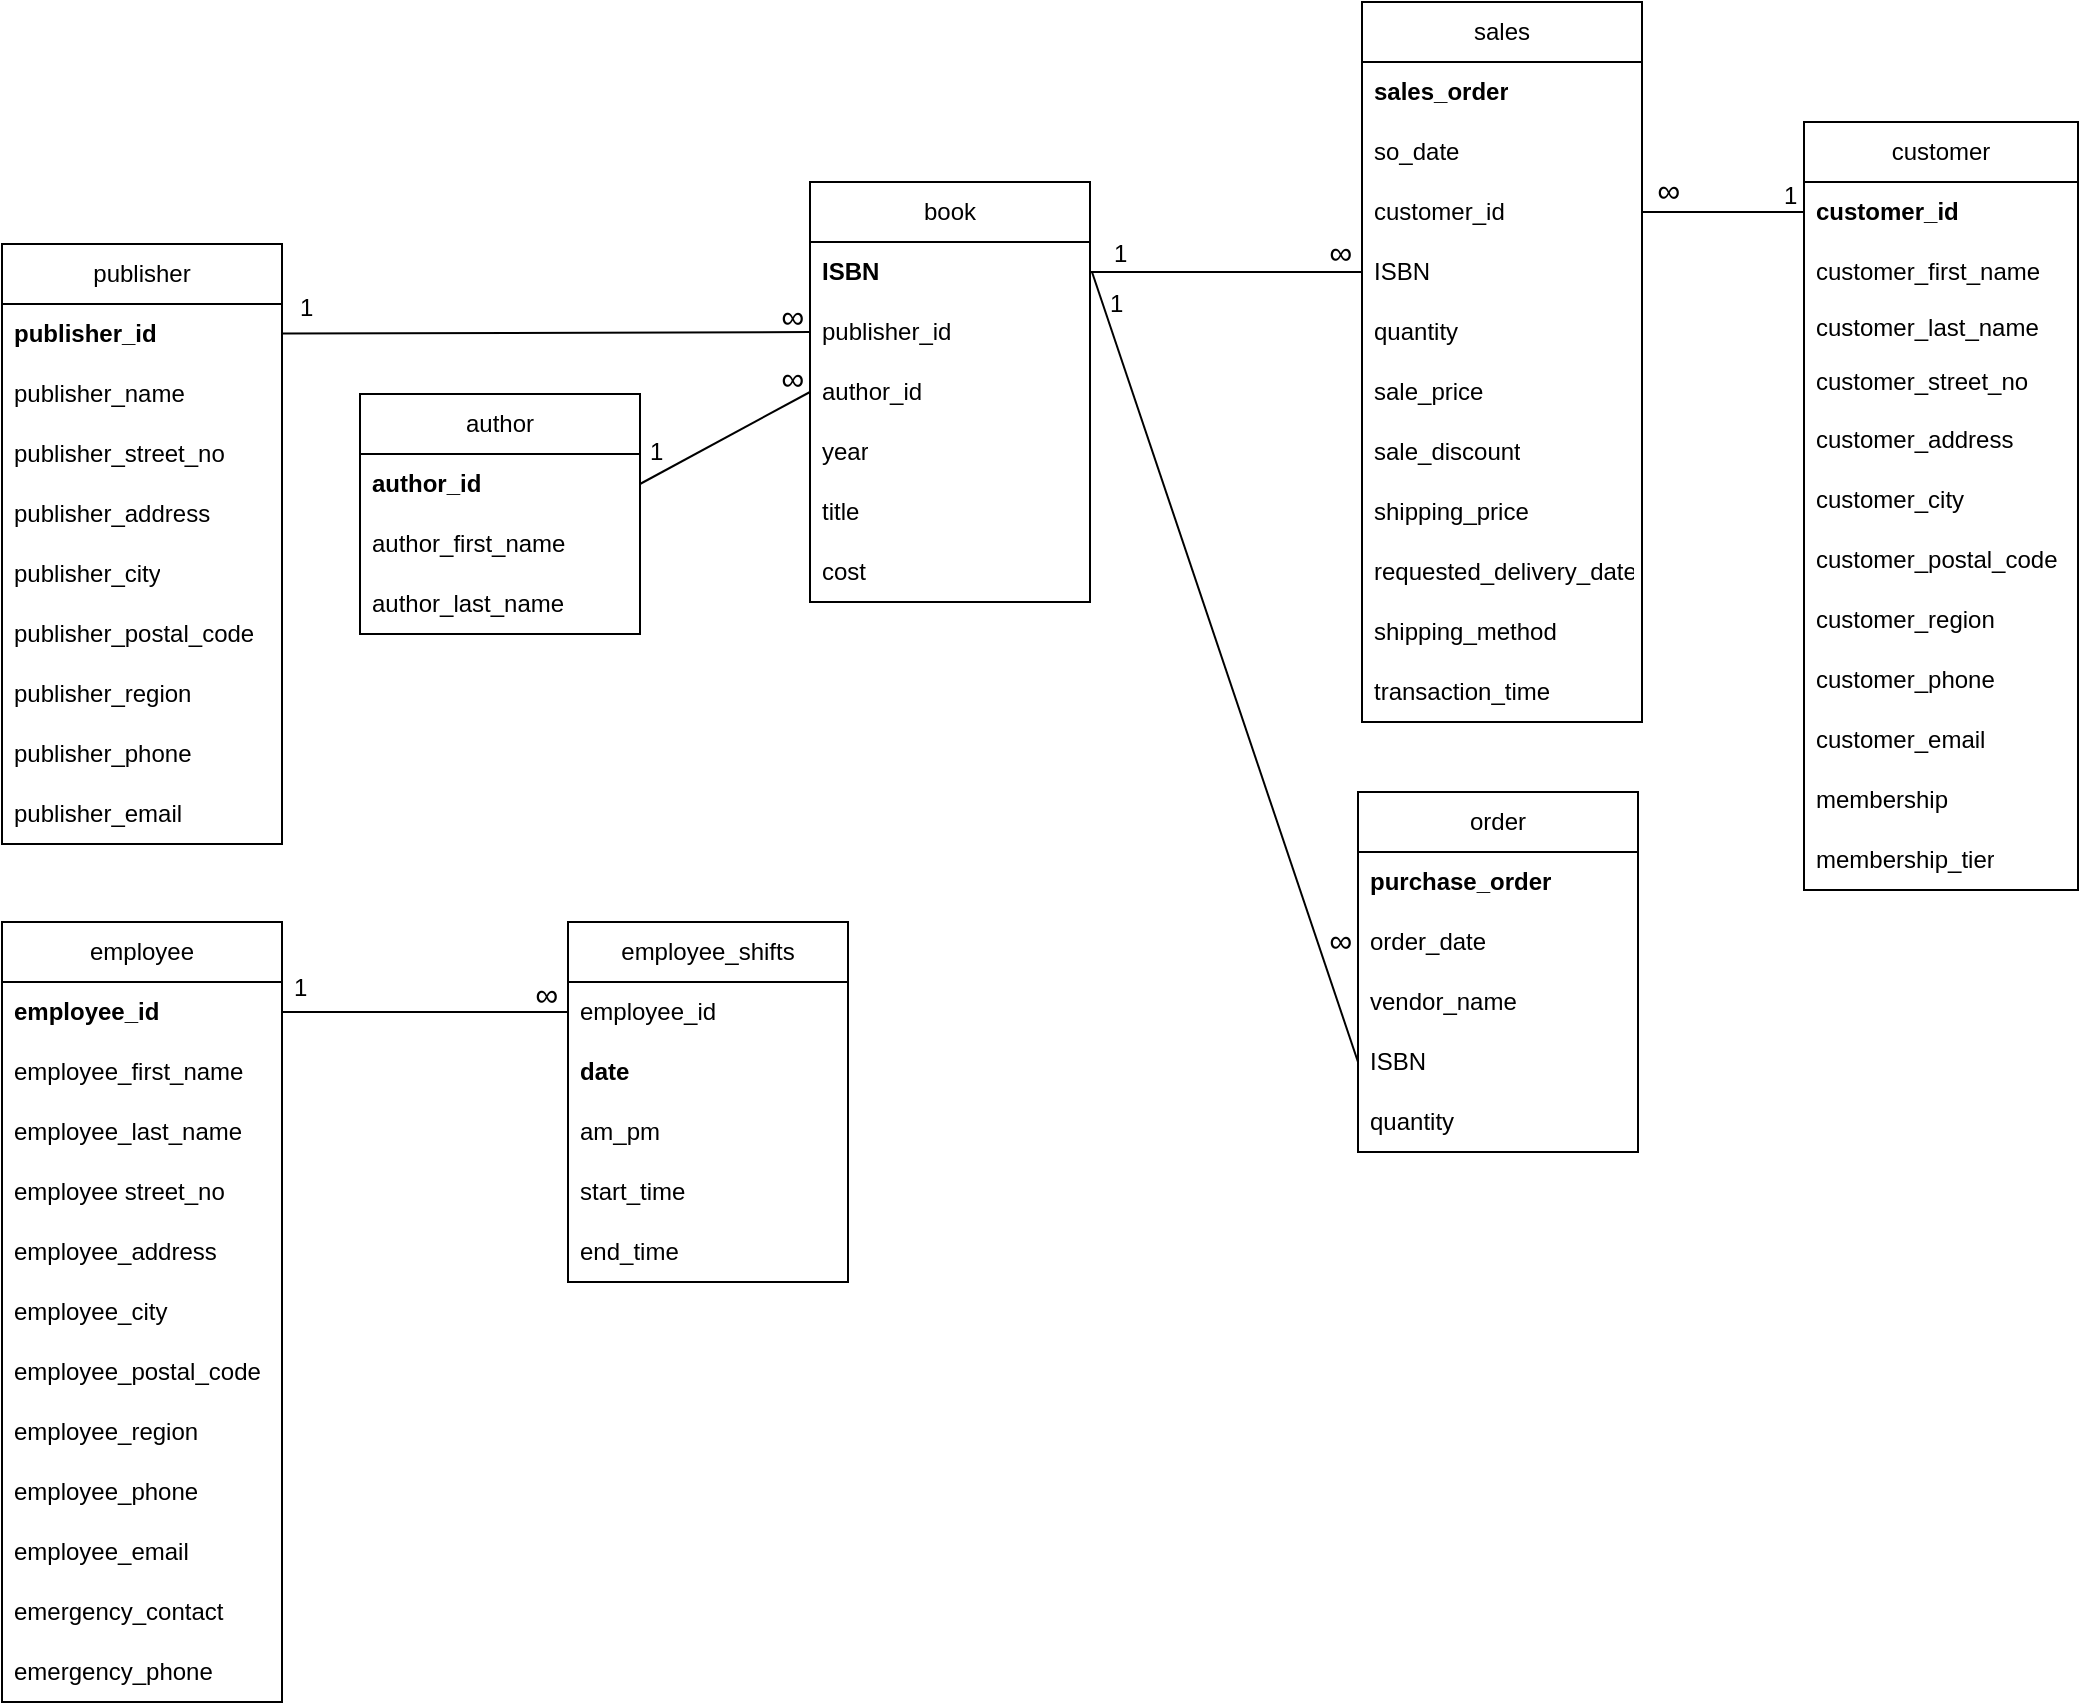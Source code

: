 <mxfile version="24.7.13">
  <diagram name="Page-1" id="oT0DJg1tOEKTVyjjfVQz">
    <mxGraphModel dx="2335" dy="1145" grid="0" gridSize="10" guides="1" tooltips="1" connect="1" arrows="1" fold="1" page="0" pageScale="1" pageWidth="850" pageHeight="1100" math="0" shadow="0">
      <root>
        <mxCell id="0" />
        <mxCell id="1" parent="0" />
        <mxCell id="N0FdQmDSEiR9BKZC9s8S-1" value="customer" style="swimlane;fontStyle=0;childLayout=stackLayout;horizontal=1;startSize=30;horizontalStack=0;resizeParent=1;resizeParentMax=0;resizeLast=0;collapsible=1;marginBottom=0;whiteSpace=wrap;html=1;" parent="1" vertex="1">
          <mxGeometry x="677" y="73" width="137" height="384" as="geometry" />
        </mxCell>
        <mxCell id="N0FdQmDSEiR9BKZC9s8S-2" value="&lt;b&gt;customer_id&lt;/b&gt;" style="text;strokeColor=none;fillColor=none;align=left;verticalAlign=middle;spacingLeft=4;spacingRight=4;overflow=hidden;points=[[0,0.5],[1,0.5]];portConstraint=eastwest;rotatable=0;whiteSpace=wrap;html=1;" parent="N0FdQmDSEiR9BKZC9s8S-1" vertex="1">
          <mxGeometry y="30" width="137" height="30" as="geometry" />
        </mxCell>
        <mxCell id="N0FdQmDSEiR9BKZC9s8S-3" value="customer_first_name" style="text;strokeColor=none;fillColor=none;align=left;verticalAlign=middle;spacingLeft=4;spacingRight=4;overflow=hidden;points=[[0,0.5],[1,0.5]];portConstraint=eastwest;rotatable=0;whiteSpace=wrap;html=1;" parent="N0FdQmDSEiR9BKZC9s8S-1" vertex="1">
          <mxGeometry y="60" width="137" height="30" as="geometry" />
        </mxCell>
        <mxCell id="N0FdQmDSEiR9BKZC9s8S-4" value="customer_last_name" style="text;strokeColor=none;fillColor=none;align=left;verticalAlign=middle;spacingLeft=4;spacingRight=4;overflow=hidden;points=[[0,0.5],[1,0.5]];portConstraint=eastwest;rotatable=0;whiteSpace=wrap;html=1;" parent="N0FdQmDSEiR9BKZC9s8S-1" vertex="1">
          <mxGeometry y="90" width="137" height="26" as="geometry" />
        </mxCell>
        <mxCell id="N0FdQmDSEiR9BKZC9s8S-5" value="customer_street_no" style="text;strokeColor=none;fillColor=none;align=left;verticalAlign=middle;spacingLeft=4;spacingRight=4;overflow=hidden;points=[[0,0.5],[1,0.5]];portConstraint=eastwest;rotatable=0;whiteSpace=wrap;html=1;" parent="N0FdQmDSEiR9BKZC9s8S-1" vertex="1">
          <mxGeometry y="116" width="137" height="28" as="geometry" />
        </mxCell>
        <mxCell id="O1pkNIZAgZt7L9djKihA-2" value="customer_address" style="text;strokeColor=none;fillColor=none;align=left;verticalAlign=middle;spacingLeft=4;spacingRight=4;overflow=hidden;points=[[0,0.5],[1,0.5]];portConstraint=eastwest;rotatable=0;whiteSpace=wrap;html=1;" vertex="1" parent="N0FdQmDSEiR9BKZC9s8S-1">
          <mxGeometry y="144" width="137" height="30" as="geometry" />
        </mxCell>
        <mxCell id="O1pkNIZAgZt7L9djKihA-3" value="customer_city" style="text;strokeColor=none;fillColor=none;align=left;verticalAlign=middle;spacingLeft=4;spacingRight=4;overflow=hidden;points=[[0,0.5],[1,0.5]];portConstraint=eastwest;rotatable=0;whiteSpace=wrap;html=1;" vertex="1" parent="N0FdQmDSEiR9BKZC9s8S-1">
          <mxGeometry y="174" width="137" height="30" as="geometry" />
        </mxCell>
        <mxCell id="O1pkNIZAgZt7L9djKihA-4" value="customer_postal_code" style="text;strokeColor=none;fillColor=none;align=left;verticalAlign=middle;spacingLeft=4;spacingRight=4;overflow=hidden;points=[[0,0.5],[1,0.5]];portConstraint=eastwest;rotatable=0;whiteSpace=wrap;html=1;" vertex="1" parent="N0FdQmDSEiR9BKZC9s8S-1">
          <mxGeometry y="204" width="137" height="30" as="geometry" />
        </mxCell>
        <mxCell id="O1pkNIZAgZt7L9djKihA-5" value="customer_region" style="text;strokeColor=none;fillColor=none;align=left;verticalAlign=middle;spacingLeft=4;spacingRight=4;overflow=hidden;points=[[0,0.5],[1,0.5]];portConstraint=eastwest;rotatable=0;whiteSpace=wrap;html=1;" vertex="1" parent="N0FdQmDSEiR9BKZC9s8S-1">
          <mxGeometry y="234" width="137" height="30" as="geometry" />
        </mxCell>
        <mxCell id="O1pkNIZAgZt7L9djKihA-26" value="customer_phone" style="text;strokeColor=none;fillColor=none;align=left;verticalAlign=middle;spacingLeft=4;spacingRight=4;overflow=hidden;points=[[0,0.5],[1,0.5]];portConstraint=eastwest;rotatable=0;whiteSpace=wrap;html=1;" vertex="1" parent="N0FdQmDSEiR9BKZC9s8S-1">
          <mxGeometry y="264" width="137" height="30" as="geometry" />
        </mxCell>
        <mxCell id="O1pkNIZAgZt7L9djKihA-27" value="customer_email" style="text;strokeColor=none;fillColor=none;align=left;verticalAlign=middle;spacingLeft=4;spacingRight=4;overflow=hidden;points=[[0,0.5],[1,0.5]];portConstraint=eastwest;rotatable=0;whiteSpace=wrap;html=1;" vertex="1" parent="N0FdQmDSEiR9BKZC9s8S-1">
          <mxGeometry y="294" width="137" height="30" as="geometry" />
        </mxCell>
        <mxCell id="O1pkNIZAgZt7L9djKihA-40" value="membership" style="text;strokeColor=none;fillColor=none;align=left;verticalAlign=middle;spacingLeft=4;spacingRight=4;overflow=hidden;points=[[0,0.5],[1,0.5]];portConstraint=eastwest;rotatable=0;whiteSpace=wrap;html=1;" vertex="1" parent="N0FdQmDSEiR9BKZC9s8S-1">
          <mxGeometry y="324" width="137" height="30" as="geometry" />
        </mxCell>
        <mxCell id="O1pkNIZAgZt7L9djKihA-41" value="membership_tier" style="text;strokeColor=none;fillColor=none;align=left;verticalAlign=middle;spacingLeft=4;spacingRight=4;overflow=hidden;points=[[0,0.5],[1,0.5]];portConstraint=eastwest;rotatable=0;whiteSpace=wrap;html=1;" vertex="1" parent="N0FdQmDSEiR9BKZC9s8S-1">
          <mxGeometry y="354" width="137" height="30" as="geometry" />
        </mxCell>
        <mxCell id="N0FdQmDSEiR9BKZC9s8S-8" value="book" style="swimlane;fontStyle=0;childLayout=stackLayout;horizontal=1;startSize=30;horizontalStack=0;resizeParent=1;resizeParentMax=0;resizeLast=0;collapsible=1;marginBottom=0;whiteSpace=wrap;html=1;" parent="1" vertex="1">
          <mxGeometry x="180" y="103" width="140" height="210" as="geometry" />
        </mxCell>
        <mxCell id="N0FdQmDSEiR9BKZC9s8S-9" value="&lt;b&gt;ISBN&lt;/b&gt;" style="text;strokeColor=none;fillColor=none;align=left;verticalAlign=middle;spacingLeft=4;spacingRight=4;overflow=hidden;points=[[0,0.5],[1,0.5]];portConstraint=eastwest;rotatable=0;whiteSpace=wrap;html=1;" parent="N0FdQmDSEiR9BKZC9s8S-8" vertex="1">
          <mxGeometry y="30" width="140" height="30" as="geometry" />
        </mxCell>
        <mxCell id="N0FdQmDSEiR9BKZC9s8S-10" value="publisher_id" style="text;strokeColor=none;fillColor=none;align=left;verticalAlign=middle;spacingLeft=4;spacingRight=4;overflow=hidden;points=[[0,0.5],[1,0.5]];portConstraint=eastwest;rotatable=0;whiteSpace=wrap;html=1;" parent="N0FdQmDSEiR9BKZC9s8S-8" vertex="1">
          <mxGeometry y="60" width="140" height="30" as="geometry" />
        </mxCell>
        <mxCell id="N0FdQmDSEiR9BKZC9s8S-11" value="author_id" style="text;strokeColor=none;fillColor=none;align=left;verticalAlign=middle;spacingLeft=4;spacingRight=4;overflow=hidden;points=[[0,0.5],[1,0.5]];portConstraint=eastwest;rotatable=0;whiteSpace=wrap;html=1;" parent="N0FdQmDSEiR9BKZC9s8S-8" vertex="1">
          <mxGeometry y="90" width="140" height="30" as="geometry" />
        </mxCell>
        <mxCell id="N0FdQmDSEiR9BKZC9s8S-12" value="year" style="text;strokeColor=none;fillColor=none;align=left;verticalAlign=middle;spacingLeft=4;spacingRight=4;overflow=hidden;points=[[0,0.5],[1,0.5]];portConstraint=eastwest;rotatable=0;whiteSpace=wrap;html=1;" parent="N0FdQmDSEiR9BKZC9s8S-8" vertex="1">
          <mxGeometry y="120" width="140" height="30" as="geometry" />
        </mxCell>
        <mxCell id="N0FdQmDSEiR9BKZC9s8S-13" value="title" style="text;strokeColor=none;fillColor=none;align=left;verticalAlign=middle;spacingLeft=4;spacingRight=4;overflow=hidden;points=[[0,0.5],[1,0.5]];portConstraint=eastwest;rotatable=0;whiteSpace=wrap;html=1;" parent="N0FdQmDSEiR9BKZC9s8S-8" vertex="1">
          <mxGeometry y="150" width="140" height="30" as="geometry" />
        </mxCell>
        <mxCell id="N0FdQmDSEiR9BKZC9s8S-14" value="cost" style="text;strokeColor=none;fillColor=none;align=left;verticalAlign=middle;spacingLeft=4;spacingRight=4;overflow=hidden;points=[[0,0.5],[1,0.5]];portConstraint=eastwest;rotatable=0;whiteSpace=wrap;html=1;" parent="N0FdQmDSEiR9BKZC9s8S-8" vertex="1">
          <mxGeometry y="180" width="140" height="30" as="geometry" />
        </mxCell>
        <mxCell id="N0FdQmDSEiR9BKZC9s8S-26" value="" style="endArrow=none;html=1;rounded=0;fontSize=12;startSize=8;endSize=8;curved=1;exitX=1;exitY=0.5;exitDx=0;exitDy=0;entryX=0;entryY=0.5;entryDx=0;entryDy=0;" parent="1" edge="1" target="O1pkNIZAgZt7L9djKihA-37" source="N0FdQmDSEiR9BKZC9s8S-9">
          <mxGeometry relative="1" as="geometry">
            <mxPoint x="67" y="147" as="sourcePoint" />
            <mxPoint x="284" y="148" as="targetPoint" />
          </mxGeometry>
        </mxCell>
        <mxCell id="N0FdQmDSEiR9BKZC9s8S-27" value="1" style="resizable=0;html=1;whiteSpace=wrap;align=left;verticalAlign=bottom;" parent="N0FdQmDSEiR9BKZC9s8S-26" connectable="0" vertex="1">
          <mxGeometry x="-1" relative="1" as="geometry">
            <mxPoint x="10" y="-1" as="offset" />
          </mxGeometry>
        </mxCell>
        <mxCell id="N0FdQmDSEiR9BKZC9s8S-28" value="" style="resizable=0;html=1;whiteSpace=wrap;align=right;verticalAlign=bottom;" parent="N0FdQmDSEiR9BKZC9s8S-26" connectable="0" vertex="1">
          <mxGeometry x="1" relative="1" as="geometry" />
        </mxCell>
        <mxCell id="N0FdQmDSEiR9BKZC9s8S-31" value="∞" style="text;html=1;align=center;verticalAlign=middle;resizable=0;points=[];autosize=1;strokeColor=none;fillColor=none;fontSize=16;" parent="1" vertex="1">
          <mxGeometry x="430" y="122" width="29" height="31" as="geometry" />
        </mxCell>
        <mxCell id="O1pkNIZAgZt7L9djKihA-6" value="order" style="swimlane;fontStyle=0;childLayout=stackLayout;horizontal=1;startSize=30;horizontalStack=0;resizeParent=1;resizeParentMax=0;resizeLast=0;collapsible=1;marginBottom=0;whiteSpace=wrap;html=1;" vertex="1" parent="1">
          <mxGeometry x="454" y="408" width="140" height="180" as="geometry" />
        </mxCell>
        <mxCell id="O1pkNIZAgZt7L9djKihA-7" value="&lt;b&gt;purchase_order&lt;/b&gt;" style="text;strokeColor=none;fillColor=none;align=left;verticalAlign=middle;spacingLeft=4;spacingRight=4;overflow=hidden;points=[[0,0.5],[1,0.5]];portConstraint=eastwest;rotatable=0;whiteSpace=wrap;html=1;" vertex="1" parent="O1pkNIZAgZt7L9djKihA-6">
          <mxGeometry y="30" width="140" height="30" as="geometry" />
        </mxCell>
        <mxCell id="O1pkNIZAgZt7L9djKihA-23" value="order_date" style="text;strokeColor=none;fillColor=none;align=left;verticalAlign=middle;spacingLeft=4;spacingRight=4;overflow=hidden;points=[[0,0.5],[1,0.5]];portConstraint=eastwest;rotatable=0;whiteSpace=wrap;html=1;" vertex="1" parent="O1pkNIZAgZt7L9djKihA-6">
          <mxGeometry y="60" width="140" height="30" as="geometry" />
        </mxCell>
        <mxCell id="O1pkNIZAgZt7L9djKihA-8" value="vendor_name" style="text;strokeColor=none;fillColor=none;align=left;verticalAlign=middle;spacingLeft=4;spacingRight=4;overflow=hidden;points=[[0,0.5],[1,0.5]];portConstraint=eastwest;rotatable=0;whiteSpace=wrap;html=1;" vertex="1" parent="O1pkNIZAgZt7L9djKihA-6">
          <mxGeometry y="90" width="140" height="30" as="geometry" />
        </mxCell>
        <mxCell id="O1pkNIZAgZt7L9djKihA-22" value="ISBN" style="text;strokeColor=none;fillColor=none;align=left;verticalAlign=middle;spacingLeft=4;spacingRight=4;overflow=hidden;points=[[0,0.5],[1,0.5]];portConstraint=eastwest;rotatable=0;whiteSpace=wrap;html=1;" vertex="1" parent="O1pkNIZAgZt7L9djKihA-6">
          <mxGeometry y="120" width="140" height="30" as="geometry" />
        </mxCell>
        <mxCell id="O1pkNIZAgZt7L9djKihA-9" value="quantity" style="text;strokeColor=none;fillColor=none;align=left;verticalAlign=middle;spacingLeft=4;spacingRight=4;overflow=hidden;points=[[0,0.5],[1,0.5]];portConstraint=eastwest;rotatable=0;whiteSpace=wrap;html=1;" vertex="1" parent="O1pkNIZAgZt7L9djKihA-6">
          <mxGeometry y="150" width="140" height="30" as="geometry" />
        </mxCell>
        <mxCell id="O1pkNIZAgZt7L9djKihA-10" value="sales" style="swimlane;fontStyle=0;childLayout=stackLayout;horizontal=1;startSize=30;horizontalStack=0;resizeParent=1;resizeParentMax=0;resizeLast=0;collapsible=1;marginBottom=0;whiteSpace=wrap;html=1;" vertex="1" parent="1">
          <mxGeometry x="456" y="13" width="140" height="360" as="geometry" />
        </mxCell>
        <mxCell id="O1pkNIZAgZt7L9djKihA-11" value="&lt;b&gt;sales_order&lt;/b&gt;" style="text;strokeColor=none;fillColor=none;align=left;verticalAlign=middle;spacingLeft=4;spacingRight=4;overflow=hidden;points=[[0,0.5],[1,0.5]];portConstraint=eastwest;rotatable=0;whiteSpace=wrap;html=1;" vertex="1" parent="O1pkNIZAgZt7L9djKihA-10">
          <mxGeometry y="30" width="140" height="30" as="geometry" />
        </mxCell>
        <mxCell id="O1pkNIZAgZt7L9djKihA-35" value="so_date" style="text;strokeColor=none;fillColor=none;align=left;verticalAlign=middle;spacingLeft=4;spacingRight=4;overflow=hidden;points=[[0,0.5],[1,0.5]];portConstraint=eastwest;rotatable=0;whiteSpace=wrap;html=1;" vertex="1" parent="O1pkNIZAgZt7L9djKihA-10">
          <mxGeometry y="60" width="140" height="30" as="geometry" />
        </mxCell>
        <mxCell id="O1pkNIZAgZt7L9djKihA-59" value="customer_id" style="text;strokeColor=none;fillColor=none;align=left;verticalAlign=middle;spacingLeft=4;spacingRight=4;overflow=hidden;points=[[0,0.5],[1,0.5]];portConstraint=eastwest;rotatable=0;whiteSpace=wrap;html=1;" vertex="1" parent="O1pkNIZAgZt7L9djKihA-10">
          <mxGeometry y="90" width="140" height="30" as="geometry" />
        </mxCell>
        <mxCell id="O1pkNIZAgZt7L9djKihA-37" value="ISBN" style="text;strokeColor=none;fillColor=none;align=left;verticalAlign=middle;spacingLeft=4;spacingRight=4;overflow=hidden;points=[[0,0.5],[1,0.5]];portConstraint=eastwest;rotatable=0;whiteSpace=wrap;html=1;" vertex="1" parent="O1pkNIZAgZt7L9djKihA-10">
          <mxGeometry y="120" width="140" height="30" as="geometry" />
        </mxCell>
        <mxCell id="O1pkNIZAgZt7L9djKihA-36" value="quantity" style="text;strokeColor=none;fillColor=none;align=left;verticalAlign=middle;spacingLeft=4;spacingRight=4;overflow=hidden;points=[[0,0.5],[1,0.5]];portConstraint=eastwest;rotatable=0;whiteSpace=wrap;html=1;" vertex="1" parent="O1pkNIZAgZt7L9djKihA-10">
          <mxGeometry y="150" width="140" height="30" as="geometry" />
        </mxCell>
        <mxCell id="O1pkNIZAgZt7L9djKihA-38" value="sale_price" style="text;strokeColor=none;fillColor=none;align=left;verticalAlign=middle;spacingLeft=4;spacingRight=4;overflow=hidden;points=[[0,0.5],[1,0.5]];portConstraint=eastwest;rotatable=0;whiteSpace=wrap;html=1;" vertex="1" parent="O1pkNIZAgZt7L9djKihA-10">
          <mxGeometry y="180" width="140" height="30" as="geometry" />
        </mxCell>
        <mxCell id="O1pkNIZAgZt7L9djKihA-39" value="sale_discount" style="text;strokeColor=none;fillColor=none;align=left;verticalAlign=middle;spacingLeft=4;spacingRight=4;overflow=hidden;points=[[0,0.5],[1,0.5]];portConstraint=eastwest;rotatable=0;whiteSpace=wrap;html=1;" vertex="1" parent="O1pkNIZAgZt7L9djKihA-10">
          <mxGeometry y="210" width="140" height="30" as="geometry" />
        </mxCell>
        <mxCell id="O1pkNIZAgZt7L9djKihA-58" value="shipping_price" style="text;strokeColor=none;fillColor=none;align=left;verticalAlign=middle;spacingLeft=4;spacingRight=4;overflow=hidden;points=[[0,0.5],[1,0.5]];portConstraint=eastwest;rotatable=0;whiteSpace=wrap;html=1;" vertex="1" parent="O1pkNIZAgZt7L9djKihA-10">
          <mxGeometry y="240" width="140" height="30" as="geometry" />
        </mxCell>
        <mxCell id="O1pkNIZAgZt7L9djKihA-12" value="&lt;div&gt;requested_delivery_date&lt;/div&gt;" style="text;strokeColor=none;fillColor=none;align=left;verticalAlign=middle;spacingLeft=4;spacingRight=4;overflow=hidden;points=[[0,0.5],[1,0.5]];portConstraint=eastwest;rotatable=0;whiteSpace=wrap;html=1;" vertex="1" parent="O1pkNIZAgZt7L9djKihA-10">
          <mxGeometry y="270" width="140" height="30" as="geometry" />
        </mxCell>
        <mxCell id="O1pkNIZAgZt7L9djKihA-13" value="shipping_method" style="text;strokeColor=none;fillColor=none;align=left;verticalAlign=middle;spacingLeft=4;spacingRight=4;overflow=hidden;points=[[0,0.5],[1,0.5]];portConstraint=eastwest;rotatable=0;whiteSpace=wrap;html=1;" vertex="1" parent="O1pkNIZAgZt7L9djKihA-10">
          <mxGeometry y="300" width="140" height="30" as="geometry" />
        </mxCell>
        <mxCell id="N0FdQmDSEiR9BKZC9s8S-15" value="transaction_time" style="text;strokeColor=none;fillColor=none;align=left;verticalAlign=middle;spacingLeft=4;spacingRight=4;overflow=hidden;points=[[0,0.5],[1,0.5]];portConstraint=eastwest;rotatable=0;whiteSpace=wrap;html=1;" parent="O1pkNIZAgZt7L9djKihA-10" vertex="1">
          <mxGeometry y="330" width="140" height="30" as="geometry" />
        </mxCell>
        <mxCell id="O1pkNIZAgZt7L9djKihA-44" value="publisher" style="swimlane;fontStyle=0;childLayout=stackLayout;horizontal=1;startSize=30;horizontalStack=0;resizeParent=1;resizeParentMax=0;resizeLast=0;collapsible=1;marginBottom=0;whiteSpace=wrap;html=1;" vertex="1" parent="1">
          <mxGeometry x="-224" y="134" width="140" height="300" as="geometry" />
        </mxCell>
        <mxCell id="O1pkNIZAgZt7L9djKihA-45" value="&lt;b&gt;publisher_id&lt;/b&gt;" style="text;strokeColor=none;fillColor=none;align=left;verticalAlign=middle;spacingLeft=4;spacingRight=4;overflow=hidden;points=[[0,0.5],[1,0.5]];portConstraint=eastwest;rotatable=0;whiteSpace=wrap;html=1;" vertex="1" parent="O1pkNIZAgZt7L9djKihA-44">
          <mxGeometry y="30" width="140" height="30" as="geometry" />
        </mxCell>
        <mxCell id="O1pkNIZAgZt7L9djKihA-46" value="publisher_name" style="text;strokeColor=none;fillColor=none;align=left;verticalAlign=middle;spacingLeft=4;spacingRight=4;overflow=hidden;points=[[0,0.5],[1,0.5]];portConstraint=eastwest;rotatable=0;whiteSpace=wrap;html=1;" vertex="1" parent="O1pkNIZAgZt7L9djKihA-44">
          <mxGeometry y="60" width="140" height="30" as="geometry" />
        </mxCell>
        <mxCell id="O1pkNIZAgZt7L9djKihA-47" value="publisher_street_no" style="text;strokeColor=none;fillColor=none;align=left;verticalAlign=middle;spacingLeft=4;spacingRight=4;overflow=hidden;points=[[0,0.5],[1,0.5]];portConstraint=eastwest;rotatable=0;whiteSpace=wrap;html=1;" vertex="1" parent="O1pkNIZAgZt7L9djKihA-44">
          <mxGeometry y="90" width="140" height="30" as="geometry" />
        </mxCell>
        <mxCell id="O1pkNIZAgZt7L9djKihA-48" value="publisher_address" style="text;strokeColor=none;fillColor=none;align=left;verticalAlign=middle;spacingLeft=4;spacingRight=4;overflow=hidden;points=[[0,0.5],[1,0.5]];portConstraint=eastwest;rotatable=0;whiteSpace=wrap;html=1;" vertex="1" parent="O1pkNIZAgZt7L9djKihA-44">
          <mxGeometry y="120" width="140" height="30" as="geometry" />
        </mxCell>
        <mxCell id="O1pkNIZAgZt7L9djKihA-49" value="publisher_city" style="text;strokeColor=none;fillColor=none;align=left;verticalAlign=middle;spacingLeft=4;spacingRight=4;overflow=hidden;points=[[0,0.5],[1,0.5]];portConstraint=eastwest;rotatable=0;whiteSpace=wrap;html=1;" vertex="1" parent="O1pkNIZAgZt7L9djKihA-44">
          <mxGeometry y="150" width="140" height="30" as="geometry" />
        </mxCell>
        <mxCell id="O1pkNIZAgZt7L9djKihA-50" value="publisher_postal_code" style="text;strokeColor=none;fillColor=none;align=left;verticalAlign=middle;spacingLeft=4;spacingRight=4;overflow=hidden;points=[[0,0.5],[1,0.5]];portConstraint=eastwest;rotatable=0;whiteSpace=wrap;html=1;" vertex="1" parent="O1pkNIZAgZt7L9djKihA-44">
          <mxGeometry y="180" width="140" height="30" as="geometry" />
        </mxCell>
        <mxCell id="O1pkNIZAgZt7L9djKihA-51" value="publisher_region" style="text;strokeColor=none;fillColor=none;align=left;verticalAlign=middle;spacingLeft=4;spacingRight=4;overflow=hidden;points=[[0,0.5],[1,0.5]];portConstraint=eastwest;rotatable=0;whiteSpace=wrap;html=1;" vertex="1" parent="O1pkNIZAgZt7L9djKihA-44">
          <mxGeometry y="210" width="140" height="30" as="geometry" />
        </mxCell>
        <mxCell id="O1pkNIZAgZt7L9djKihA-52" value="publisher_phone" style="text;strokeColor=none;fillColor=none;align=left;verticalAlign=middle;spacingLeft=4;spacingRight=4;overflow=hidden;points=[[0,0.5],[1,0.5]];portConstraint=eastwest;rotatable=0;whiteSpace=wrap;html=1;" vertex="1" parent="O1pkNIZAgZt7L9djKihA-44">
          <mxGeometry y="240" width="140" height="30" as="geometry" />
        </mxCell>
        <mxCell id="O1pkNIZAgZt7L9djKihA-53" value="publisher_email" style="text;strokeColor=none;fillColor=none;align=left;verticalAlign=middle;spacingLeft=4;spacingRight=4;overflow=hidden;points=[[0,0.5],[1,0.5]];portConstraint=eastwest;rotatable=0;whiteSpace=wrap;html=1;" vertex="1" parent="O1pkNIZAgZt7L9djKihA-44">
          <mxGeometry y="270" width="140" height="30" as="geometry" />
        </mxCell>
        <mxCell id="O1pkNIZAgZt7L9djKihA-54" value="author" style="swimlane;fontStyle=0;childLayout=stackLayout;horizontal=1;startSize=30;horizontalStack=0;resizeParent=1;resizeParentMax=0;resizeLast=0;collapsible=1;marginBottom=0;whiteSpace=wrap;html=1;" vertex="1" parent="1">
          <mxGeometry x="-45" y="209" width="140" height="120" as="geometry" />
        </mxCell>
        <mxCell id="O1pkNIZAgZt7L9djKihA-55" value="&lt;b&gt;author_id&lt;/b&gt;" style="text;strokeColor=none;fillColor=none;align=left;verticalAlign=middle;spacingLeft=4;spacingRight=4;overflow=hidden;points=[[0,0.5],[1,0.5]];portConstraint=eastwest;rotatable=0;whiteSpace=wrap;html=1;" vertex="1" parent="O1pkNIZAgZt7L9djKihA-54">
          <mxGeometry y="30" width="140" height="30" as="geometry" />
        </mxCell>
        <mxCell id="O1pkNIZAgZt7L9djKihA-56" value="author_first_name" style="text;strokeColor=none;fillColor=none;align=left;verticalAlign=middle;spacingLeft=4;spacingRight=4;overflow=hidden;points=[[0,0.5],[1,0.5]];portConstraint=eastwest;rotatable=0;whiteSpace=wrap;html=1;" vertex="1" parent="O1pkNIZAgZt7L9djKihA-54">
          <mxGeometry y="60" width="140" height="30" as="geometry" />
        </mxCell>
        <mxCell id="O1pkNIZAgZt7L9djKihA-57" value="author_last_name" style="text;strokeColor=none;fillColor=none;align=left;verticalAlign=middle;spacingLeft=4;spacingRight=4;overflow=hidden;points=[[0,0.5],[1,0.5]];portConstraint=eastwest;rotatable=0;whiteSpace=wrap;html=1;" vertex="1" parent="O1pkNIZAgZt7L9djKihA-54">
          <mxGeometry y="90" width="140" height="30" as="geometry" />
        </mxCell>
        <mxCell id="O1pkNIZAgZt7L9djKihA-60" value="" style="endArrow=none;html=1;rounded=0;exitX=0;exitY=0.5;exitDx=0;exitDy=0;" edge="1" parent="1" source="O1pkNIZAgZt7L9djKihA-22">
          <mxGeometry width="50" height="50" relative="1" as="geometry">
            <mxPoint x="139" y="324" as="sourcePoint" />
            <mxPoint x="321" y="148" as="targetPoint" />
          </mxGeometry>
        </mxCell>
        <mxCell id="O1pkNIZAgZt7L9djKihA-62" value="" style="endArrow=none;html=1;rounded=0;entryX=0;entryY=0.5;entryDx=0;entryDy=0;exitX=1;exitY=0.5;exitDx=0;exitDy=0;" edge="1" parent="1" source="O1pkNIZAgZt7L9djKihA-59" target="N0FdQmDSEiR9BKZC9s8S-2">
          <mxGeometry width="50" height="50" relative="1" as="geometry">
            <mxPoint x="-227" y="109" as="sourcePoint" />
            <mxPoint x="-177" y="59" as="targetPoint" />
          </mxGeometry>
        </mxCell>
        <mxCell id="O1pkNIZAgZt7L9djKihA-64" value="" style="endArrow=none;html=1;rounded=0;entryX=0;entryY=0.5;entryDx=0;entryDy=0;" edge="1" parent="1" source="O1pkNIZAgZt7L9djKihA-45" target="N0FdQmDSEiR9BKZC9s8S-10">
          <mxGeometry width="50" height="50" relative="1" as="geometry">
            <mxPoint x="499" y="584" as="sourcePoint" />
            <mxPoint x="549" y="534" as="targetPoint" />
          </mxGeometry>
        </mxCell>
        <mxCell id="O1pkNIZAgZt7L9djKihA-14" value="employee" style="swimlane;fontStyle=0;childLayout=stackLayout;horizontal=1;startSize=30;horizontalStack=0;resizeParent=1;resizeParentMax=0;resizeLast=0;collapsible=1;marginBottom=0;whiteSpace=wrap;html=1;" vertex="1" parent="1">
          <mxGeometry x="-224" y="473" width="140" height="390" as="geometry" />
        </mxCell>
        <mxCell id="O1pkNIZAgZt7L9djKihA-15" value="&lt;b&gt;employee_id&lt;/b&gt;" style="text;strokeColor=none;fillColor=none;align=left;verticalAlign=middle;spacingLeft=4;spacingRight=4;overflow=hidden;points=[[0,0.5],[1,0.5]];portConstraint=eastwest;rotatable=0;whiteSpace=wrap;html=1;" vertex="1" parent="O1pkNIZAgZt7L9djKihA-14">
          <mxGeometry y="30" width="140" height="30" as="geometry" />
        </mxCell>
        <mxCell id="O1pkNIZAgZt7L9djKihA-16" value="employee_first_name" style="text;strokeColor=none;fillColor=none;align=left;verticalAlign=middle;spacingLeft=4;spacingRight=4;overflow=hidden;points=[[0,0.5],[1,0.5]];portConstraint=eastwest;rotatable=0;whiteSpace=wrap;html=1;" vertex="1" parent="O1pkNIZAgZt7L9djKihA-14">
          <mxGeometry y="60" width="140" height="30" as="geometry" />
        </mxCell>
        <mxCell id="O1pkNIZAgZt7L9djKihA-17" value="employee_last_name" style="text;strokeColor=none;fillColor=none;align=left;verticalAlign=middle;spacingLeft=4;spacingRight=4;overflow=hidden;points=[[0,0.5],[1,0.5]];portConstraint=eastwest;rotatable=0;whiteSpace=wrap;html=1;" vertex="1" parent="O1pkNIZAgZt7L9djKihA-14">
          <mxGeometry y="90" width="140" height="30" as="geometry" />
        </mxCell>
        <mxCell id="O1pkNIZAgZt7L9djKihA-24" value="employee street_no" style="text;strokeColor=none;fillColor=none;align=left;verticalAlign=middle;spacingLeft=4;spacingRight=4;overflow=hidden;points=[[0,0.5],[1,0.5]];portConstraint=eastwest;rotatable=0;whiteSpace=wrap;html=1;" vertex="1" parent="O1pkNIZAgZt7L9djKihA-14">
          <mxGeometry y="120" width="140" height="30" as="geometry" />
        </mxCell>
        <mxCell id="O1pkNIZAgZt7L9djKihA-25" value="employee_address" style="text;strokeColor=none;fillColor=none;align=left;verticalAlign=middle;spacingLeft=4;spacingRight=4;overflow=hidden;points=[[0,0.5],[1,0.5]];portConstraint=eastwest;rotatable=0;whiteSpace=wrap;html=1;" vertex="1" parent="O1pkNIZAgZt7L9djKihA-14">
          <mxGeometry y="150" width="140" height="30" as="geometry" />
        </mxCell>
        <mxCell id="O1pkNIZAgZt7L9djKihA-28" value="employee_city" style="text;strokeColor=none;fillColor=none;align=left;verticalAlign=middle;spacingLeft=4;spacingRight=4;overflow=hidden;points=[[0,0.5],[1,0.5]];portConstraint=eastwest;rotatable=0;whiteSpace=wrap;html=1;" vertex="1" parent="O1pkNIZAgZt7L9djKihA-14">
          <mxGeometry y="180" width="140" height="30" as="geometry" />
        </mxCell>
        <mxCell id="O1pkNIZAgZt7L9djKihA-29" value="employee_postal_code" style="text;strokeColor=none;fillColor=none;align=left;verticalAlign=middle;spacingLeft=4;spacingRight=4;overflow=hidden;points=[[0,0.5],[1,0.5]];portConstraint=eastwest;rotatable=0;whiteSpace=wrap;html=1;" vertex="1" parent="O1pkNIZAgZt7L9djKihA-14">
          <mxGeometry y="210" width="140" height="30" as="geometry" />
        </mxCell>
        <mxCell id="O1pkNIZAgZt7L9djKihA-30" value="employee_region" style="text;strokeColor=none;fillColor=none;align=left;verticalAlign=middle;spacingLeft=4;spacingRight=4;overflow=hidden;points=[[0,0.5],[1,0.5]];portConstraint=eastwest;rotatable=0;whiteSpace=wrap;html=1;" vertex="1" parent="O1pkNIZAgZt7L9djKihA-14">
          <mxGeometry y="240" width="140" height="30" as="geometry" />
        </mxCell>
        <mxCell id="O1pkNIZAgZt7L9djKihA-31" value="employee_phone" style="text;strokeColor=none;fillColor=none;align=left;verticalAlign=middle;spacingLeft=4;spacingRight=4;overflow=hidden;points=[[0,0.5],[1,0.5]];portConstraint=eastwest;rotatable=0;whiteSpace=wrap;html=1;" vertex="1" parent="O1pkNIZAgZt7L9djKihA-14">
          <mxGeometry y="270" width="140" height="30" as="geometry" />
        </mxCell>
        <mxCell id="O1pkNIZAgZt7L9djKihA-32" value="employee_email" style="text;strokeColor=none;fillColor=none;align=left;verticalAlign=middle;spacingLeft=4;spacingRight=4;overflow=hidden;points=[[0,0.5],[1,0.5]];portConstraint=eastwest;rotatable=0;whiteSpace=wrap;html=1;" vertex="1" parent="O1pkNIZAgZt7L9djKihA-14">
          <mxGeometry y="300" width="140" height="30" as="geometry" />
        </mxCell>
        <mxCell id="O1pkNIZAgZt7L9djKihA-33" value="emergency_contact" style="text;strokeColor=none;fillColor=none;align=left;verticalAlign=middle;spacingLeft=4;spacingRight=4;overflow=hidden;points=[[0,0.5],[1,0.5]];portConstraint=eastwest;rotatable=0;whiteSpace=wrap;html=1;" vertex="1" parent="O1pkNIZAgZt7L9djKihA-14">
          <mxGeometry y="330" width="140" height="30" as="geometry" />
        </mxCell>
        <mxCell id="O1pkNIZAgZt7L9djKihA-34" value="emergency_phone" style="text;strokeColor=none;fillColor=none;align=left;verticalAlign=middle;spacingLeft=4;spacingRight=4;overflow=hidden;points=[[0,0.5],[1,0.5]];portConstraint=eastwest;rotatable=0;whiteSpace=wrap;html=1;" vertex="1" parent="O1pkNIZAgZt7L9djKihA-14">
          <mxGeometry y="360" width="140" height="30" as="geometry" />
        </mxCell>
        <mxCell id="O1pkNIZAgZt7L9djKihA-66" value="" style="endArrow=none;html=1;rounded=0;exitX=1;exitY=0.5;exitDx=0;exitDy=0;entryX=0;entryY=0.5;entryDx=0;entryDy=0;" edge="1" parent="1" source="O1pkNIZAgZt7L9djKihA-55" target="N0FdQmDSEiR9BKZC9s8S-11">
          <mxGeometry width="50" height="50" relative="1" as="geometry">
            <mxPoint x="499" y="584" as="sourcePoint" />
            <mxPoint x="549" y="534" as="targetPoint" />
          </mxGeometry>
        </mxCell>
        <mxCell id="O1pkNIZAgZt7L9djKihA-67" value="∞" style="text;html=1;align=center;verticalAlign=middle;resizable=0;points=[];autosize=1;strokeColor=none;fillColor=none;fontSize=16;" vertex="1" parent="1">
          <mxGeometry x="594" y="91" width="29" height="31" as="geometry" />
        </mxCell>
        <mxCell id="O1pkNIZAgZt7L9djKihA-68" value="1" style="resizable=0;html=1;whiteSpace=wrap;align=left;verticalAlign=bottom;" connectable="0" vertex="1" parent="1">
          <mxGeometry x="328" y="172" as="geometry" />
        </mxCell>
        <mxCell id="O1pkNIZAgZt7L9djKihA-69" value="1" style="resizable=0;html=1;whiteSpace=wrap;align=left;verticalAlign=bottom;" connectable="0" vertex="1" parent="1">
          <mxGeometry x="665" y="118" as="geometry" />
        </mxCell>
        <mxCell id="O1pkNIZAgZt7L9djKihA-70" value="∞" style="text;html=1;align=center;verticalAlign=middle;resizable=0;points=[];autosize=1;strokeColor=none;fillColor=none;fontSize=16;" vertex="1" parent="1">
          <mxGeometry x="430" y="466" width="29" height="31" as="geometry" />
        </mxCell>
        <mxCell id="O1pkNIZAgZt7L9djKihA-71" value="∞" style="text;html=1;align=center;verticalAlign=middle;resizable=0;points=[];autosize=1;strokeColor=none;fillColor=none;fontSize=16;" vertex="1" parent="1">
          <mxGeometry x="156" y="185" width="29" height="31" as="geometry" />
        </mxCell>
        <mxCell id="O1pkNIZAgZt7L9djKihA-72" value="1" style="resizable=0;html=1;whiteSpace=wrap;align=left;verticalAlign=bottom;" connectable="0" vertex="1" parent="1">
          <mxGeometry x="314" y="188" as="geometry">
            <mxPoint x="-216" y="58" as="offset" />
          </mxGeometry>
        </mxCell>
        <mxCell id="O1pkNIZAgZt7L9djKihA-73" value="1" style="resizable=0;html=1;whiteSpace=wrap;align=left;verticalAlign=bottom;" connectable="0" vertex="1" parent="1">
          <mxGeometry x="323" y="193" as="geometry">
            <mxPoint x="-400" y="-19" as="offset" />
          </mxGeometry>
        </mxCell>
        <mxCell id="O1pkNIZAgZt7L9djKihA-74" value="∞" style="text;html=1;align=center;verticalAlign=middle;resizable=0;points=[];autosize=1;strokeColor=none;fillColor=none;fontSize=16;" vertex="1" parent="1">
          <mxGeometry x="156" y="154" width="29" height="31" as="geometry" />
        </mxCell>
        <mxCell id="O1pkNIZAgZt7L9djKihA-75" value="employee_shifts" style="swimlane;fontStyle=0;childLayout=stackLayout;horizontal=1;startSize=30;horizontalStack=0;resizeParent=1;resizeParentMax=0;resizeLast=0;collapsible=1;marginBottom=0;whiteSpace=wrap;html=1;" vertex="1" parent="1">
          <mxGeometry x="59" y="473" width="140" height="180" as="geometry" />
        </mxCell>
        <mxCell id="O1pkNIZAgZt7L9djKihA-76" value="employee_id" style="text;strokeColor=none;fillColor=none;align=left;verticalAlign=middle;spacingLeft=4;spacingRight=4;overflow=hidden;points=[[0,0.5],[1,0.5]];portConstraint=eastwest;rotatable=0;whiteSpace=wrap;html=1;" vertex="1" parent="O1pkNIZAgZt7L9djKihA-75">
          <mxGeometry y="30" width="140" height="30" as="geometry" />
        </mxCell>
        <mxCell id="O1pkNIZAgZt7L9djKihA-77" value="&lt;b&gt;date&lt;/b&gt;" style="text;strokeColor=none;fillColor=none;align=left;verticalAlign=middle;spacingLeft=4;spacingRight=4;overflow=hidden;points=[[0,0.5],[1,0.5]];portConstraint=eastwest;rotatable=0;whiteSpace=wrap;html=1;" vertex="1" parent="O1pkNIZAgZt7L9djKihA-75">
          <mxGeometry y="60" width="140" height="30" as="geometry" />
        </mxCell>
        <mxCell id="O1pkNIZAgZt7L9djKihA-78" value="am_pm" style="text;strokeColor=none;fillColor=none;align=left;verticalAlign=middle;spacingLeft=4;spacingRight=4;overflow=hidden;points=[[0,0.5],[1,0.5]];portConstraint=eastwest;rotatable=0;whiteSpace=wrap;html=1;" vertex="1" parent="O1pkNIZAgZt7L9djKihA-75">
          <mxGeometry y="90" width="140" height="30" as="geometry" />
        </mxCell>
        <mxCell id="O1pkNIZAgZt7L9djKihA-79" value="start_time" style="text;strokeColor=none;fillColor=none;align=left;verticalAlign=middle;spacingLeft=4;spacingRight=4;overflow=hidden;points=[[0,0.5],[1,0.5]];portConstraint=eastwest;rotatable=0;whiteSpace=wrap;html=1;" vertex="1" parent="O1pkNIZAgZt7L9djKihA-75">
          <mxGeometry y="120" width="140" height="30" as="geometry" />
        </mxCell>
        <mxCell id="O1pkNIZAgZt7L9djKihA-80" value="end_time" style="text;strokeColor=none;fillColor=none;align=left;verticalAlign=middle;spacingLeft=4;spacingRight=4;overflow=hidden;points=[[0,0.5],[1,0.5]];portConstraint=eastwest;rotatable=0;whiteSpace=wrap;html=1;" vertex="1" parent="O1pkNIZAgZt7L9djKihA-75">
          <mxGeometry y="150" width="140" height="30" as="geometry" />
        </mxCell>
        <mxCell id="O1pkNIZAgZt7L9djKihA-81" value="" style="endArrow=none;html=1;rounded=0;exitX=1;exitY=0.5;exitDx=0;exitDy=0;entryX=0;entryY=0.5;entryDx=0;entryDy=0;" edge="1" parent="1" source="O1pkNIZAgZt7L9djKihA-15" target="O1pkNIZAgZt7L9djKihA-76">
          <mxGeometry width="50" height="50" relative="1" as="geometry">
            <mxPoint x="507" y="481" as="sourcePoint" />
            <mxPoint x="557" y="431" as="targetPoint" />
          </mxGeometry>
        </mxCell>
        <mxCell id="O1pkNIZAgZt7L9djKihA-82" value="∞" style="text;html=1;align=center;verticalAlign=middle;resizable=0;points=[];autosize=1;strokeColor=none;fillColor=none;fontSize=16;" vertex="1" parent="1">
          <mxGeometry x="33" y="493" width="29" height="31" as="geometry" />
        </mxCell>
        <mxCell id="O1pkNIZAgZt7L9djKihA-83" value="1" style="resizable=0;html=1;whiteSpace=wrap;align=left;verticalAlign=bottom;" connectable="0" vertex="1" parent="1">
          <mxGeometry x="320" y="533" as="geometry">
            <mxPoint x="-400" y="-19" as="offset" />
          </mxGeometry>
        </mxCell>
      </root>
    </mxGraphModel>
  </diagram>
</mxfile>
